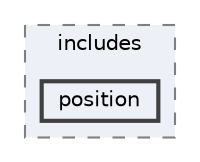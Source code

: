 digraph "plugins/learndash-certificate-builder/includes/position"
{
 // LATEX_PDF_SIZE
  bgcolor="transparent";
  edge [fontname=Helvetica,fontsize=10,labelfontname=Helvetica,labelfontsize=10];
  node [fontname=Helvetica,fontsize=10,shape=box,height=0.2,width=0.4];
  compound=true
  subgraph clusterdir_34e7e4a51cbd296822f25477c99f4122 {
    graph [ bgcolor="#edf0f7", pencolor="grey50", label="includes", fontname=Helvetica,fontsize=10 style="filled,dashed", URL="dir_34e7e4a51cbd296822f25477c99f4122.html",tooltip=""]
  dir_b3221f696fefdae738b124935b9acb96 [label="position", fillcolor="#edf0f7", color="grey25", style="filled,bold", URL="dir_b3221f696fefdae738b124935b9acb96.html",tooltip=""];
  }
}
